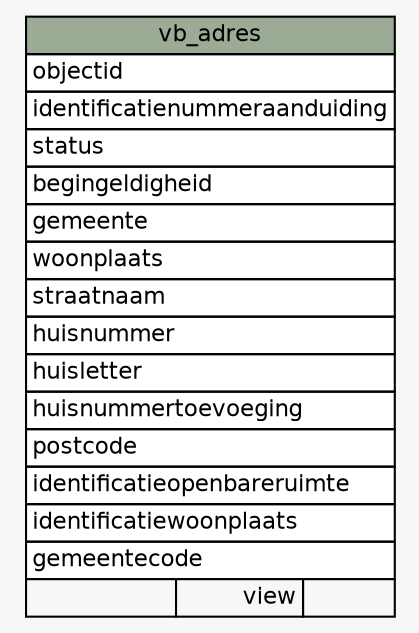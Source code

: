 // dot 2.43.0 on Linux 6.5.0-15-generic
// SchemaSpy rev Unknown
digraph "vb_adres" {
  graph [
    rankdir="RL"
    bgcolor="#f7f7f7"
    nodesep="0.18"
    ranksep="0.46"
    fontname="Helvetica"
    fontsize="11"
  ];
  node [
    fontname="Helvetica"
    fontsize="11"
    shape="plaintext"
  ];
  edge [
    arrowsize="0.8"
  ];
  "vb_adres" [
    label=<
    <TABLE BORDER="0" CELLBORDER="1" CELLSPACING="0" BGCOLOR="#ffffff">
      <TR><TD COLSPAN="3" BGCOLOR="#9bab96" ALIGN="CENTER">vb_adres</TD></TR>
      <TR><TD PORT="objectid" COLSPAN="3" ALIGN="LEFT">objectid</TD></TR>
      <TR><TD PORT="identificatienummeraanduiding" COLSPAN="3" ALIGN="LEFT">identificatienummeraanduiding</TD></TR>
      <TR><TD PORT="status" COLSPAN="3" ALIGN="LEFT">status</TD></TR>
      <TR><TD PORT="begingeldigheid" COLSPAN="3" ALIGN="LEFT">begingeldigheid</TD></TR>
      <TR><TD PORT="gemeente" COLSPAN="3" ALIGN="LEFT">gemeente</TD></TR>
      <TR><TD PORT="woonplaats" COLSPAN="3" ALIGN="LEFT">woonplaats</TD></TR>
      <TR><TD PORT="straatnaam" COLSPAN="3" ALIGN="LEFT">straatnaam</TD></TR>
      <TR><TD PORT="huisnummer" COLSPAN="3" ALIGN="LEFT">huisnummer</TD></TR>
      <TR><TD PORT="huisletter" COLSPAN="3" ALIGN="LEFT">huisletter</TD></TR>
      <TR><TD PORT="huisnummertoevoeging" COLSPAN="3" ALIGN="LEFT">huisnummertoevoeging</TD></TR>
      <TR><TD PORT="postcode" COLSPAN="3" ALIGN="LEFT">postcode</TD></TR>
      <TR><TD PORT="identificatieopenbareruimte" COLSPAN="3" ALIGN="LEFT">identificatieopenbareruimte</TD></TR>
      <TR><TD PORT="identificatiewoonplaats" COLSPAN="3" ALIGN="LEFT">identificatiewoonplaats</TD></TR>
      <TR><TD PORT="gemeentecode" COLSPAN="3" ALIGN="LEFT">gemeentecode</TD></TR>
      <TR><TD ALIGN="LEFT" BGCOLOR="#f7f7f7">  </TD><TD ALIGN="RIGHT" BGCOLOR="#f7f7f7">view</TD><TD ALIGN="RIGHT" BGCOLOR="#f7f7f7">  </TD></TR>
    </TABLE>>
    URL="tables/vb_adres.html"
    tooltip="vb_adres"
  ];
}
